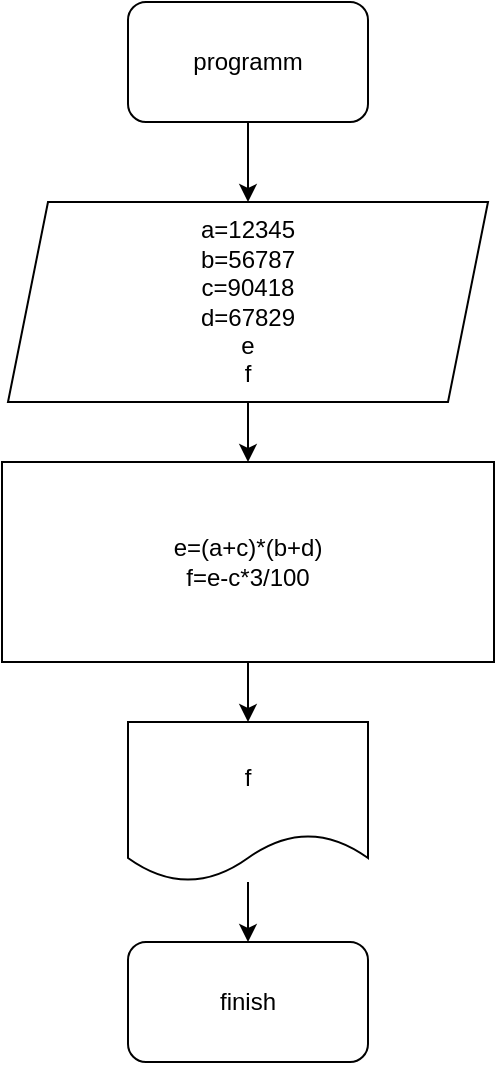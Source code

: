 <mxfile version="14.9.8" type="device"><diagram id="g9xKyPbK8CNBaD_wpbDB" name="Page-1"><mxGraphModel dx="868" dy="450" grid="1" gridSize="10" guides="1" tooltips="1" connect="1" arrows="1" fold="1" page="1" pageScale="1" pageWidth="827" pageHeight="1169" math="0" shadow="0"><root><mxCell id="0"/><mxCell id="1" parent="0"/><mxCell id="xy4mqT59y07YCvcKkqQL-6" value="" style="edgeStyle=orthogonalEdgeStyle;rounded=0;orthogonalLoop=1;jettySize=auto;html=1;" edge="1" parent="1" source="xy4mqT59y07YCvcKkqQL-1" target="xy4mqT59y07YCvcKkqQL-2"><mxGeometry relative="1" as="geometry"/></mxCell><mxCell id="xy4mqT59y07YCvcKkqQL-1" value="programm" style="rounded=1;whiteSpace=wrap;html=1;" vertex="1" parent="1"><mxGeometry x="354" y="70" width="120" height="60" as="geometry"/></mxCell><mxCell id="xy4mqT59y07YCvcKkqQL-7" value="" style="edgeStyle=orthogonalEdgeStyle;rounded=0;orthogonalLoop=1;jettySize=auto;html=1;" edge="1" parent="1" source="xy4mqT59y07YCvcKkqQL-2" target="xy4mqT59y07YCvcKkqQL-3"><mxGeometry relative="1" as="geometry"/></mxCell><mxCell id="xy4mqT59y07YCvcKkqQL-2" value="a=12345&lt;br&gt;b=56787&lt;br&gt;c=90418&lt;br&gt;d=67829&lt;br&gt;e&lt;br&gt;f" style="shape=parallelogram;perimeter=parallelogramPerimeter;whiteSpace=wrap;html=1;fixedSize=1;" vertex="1" parent="1"><mxGeometry x="294" y="170" width="240" height="100" as="geometry"/></mxCell><mxCell id="xy4mqT59y07YCvcKkqQL-9" value="" style="edgeStyle=orthogonalEdgeStyle;rounded=0;orthogonalLoop=1;jettySize=auto;html=1;" edge="1" parent="1" source="xy4mqT59y07YCvcKkqQL-3" target="xy4mqT59y07YCvcKkqQL-4"><mxGeometry relative="1" as="geometry"/></mxCell><mxCell id="xy4mqT59y07YCvcKkqQL-3" value="e=(a+c)*(b+d)&lt;br&gt;f=e-c*3/100" style="rounded=0;whiteSpace=wrap;html=1;" vertex="1" parent="1"><mxGeometry x="291" y="300" width="246" height="100" as="geometry"/></mxCell><mxCell id="xy4mqT59y07YCvcKkqQL-10" value="" style="edgeStyle=orthogonalEdgeStyle;rounded=0;orthogonalLoop=1;jettySize=auto;html=1;" edge="1" parent="1" source="xy4mqT59y07YCvcKkqQL-4" target="xy4mqT59y07YCvcKkqQL-5"><mxGeometry relative="1" as="geometry"/></mxCell><mxCell id="xy4mqT59y07YCvcKkqQL-4" value="f" style="shape=document;whiteSpace=wrap;html=1;boundedLbl=1;" vertex="1" parent="1"><mxGeometry x="354" y="430" width="120" height="80" as="geometry"/></mxCell><mxCell id="xy4mqT59y07YCvcKkqQL-5" value="finish" style="rounded=1;whiteSpace=wrap;html=1;" vertex="1" parent="1"><mxGeometry x="354" y="540" width="120" height="60" as="geometry"/></mxCell></root></mxGraphModel></diagram></mxfile>